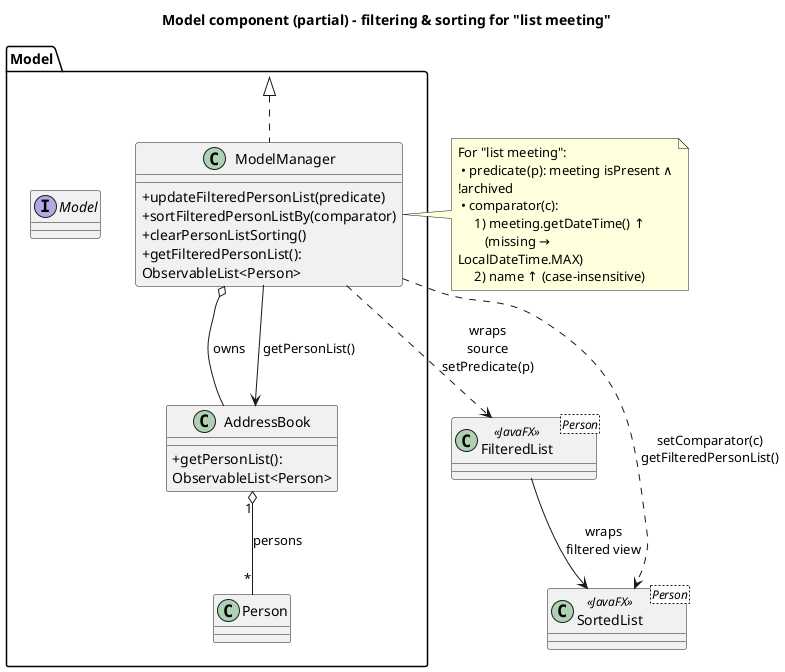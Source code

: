 @startuml
title Model component (partial) – filtering & sorting for "list meeting"

skinparam classAttributeIconSize 0
skinparam wrapWidth 220
skinparam maxMessageSize 80

package "Model" {
  interface Model
  class ModelManager {
    + updateFilteredPersonList(predicate)
    + sortFilteredPersonListBy(comparator)
    + clearPersonListSorting()
    + getFilteredPersonList(): ObservableList<Person>
  }

  class AddressBook {
    + getPersonList(): ObservableList<Person>
  }

  class Person
}

Model <|.. ModelManager
ModelManager o-- AddressBook : owns
AddressBook "1" o-- "*" Person : persons

' Prefer quoted generics + aliases for stability
class "FilteredList<Person>" as FilteredPersons <<JavaFX>>
class "SortedList<Person>" as SortedPersons <<JavaFX>>

' ModelManager pulls the source list and wraps it
ModelManager --> AddressBook : getPersonList()
ModelManager ..> FilteredPersons : wraps source\nsetPredicate(p)
FilteredPersons --> SortedPersons : wraps filtered view
ModelManager ..> SortedPersons : setComparator(c)\ngetFilteredPersonList()

note right of ModelManager
  For "list meeting":
   • predicate(p): meeting isPresent ∧ !archived
   • comparator(c):
       1) meeting.getDateTime() ↑
          (missing → LocalDateTime.MAX)
       2) name ↑ (case-insensitive)
end note
@enduml
